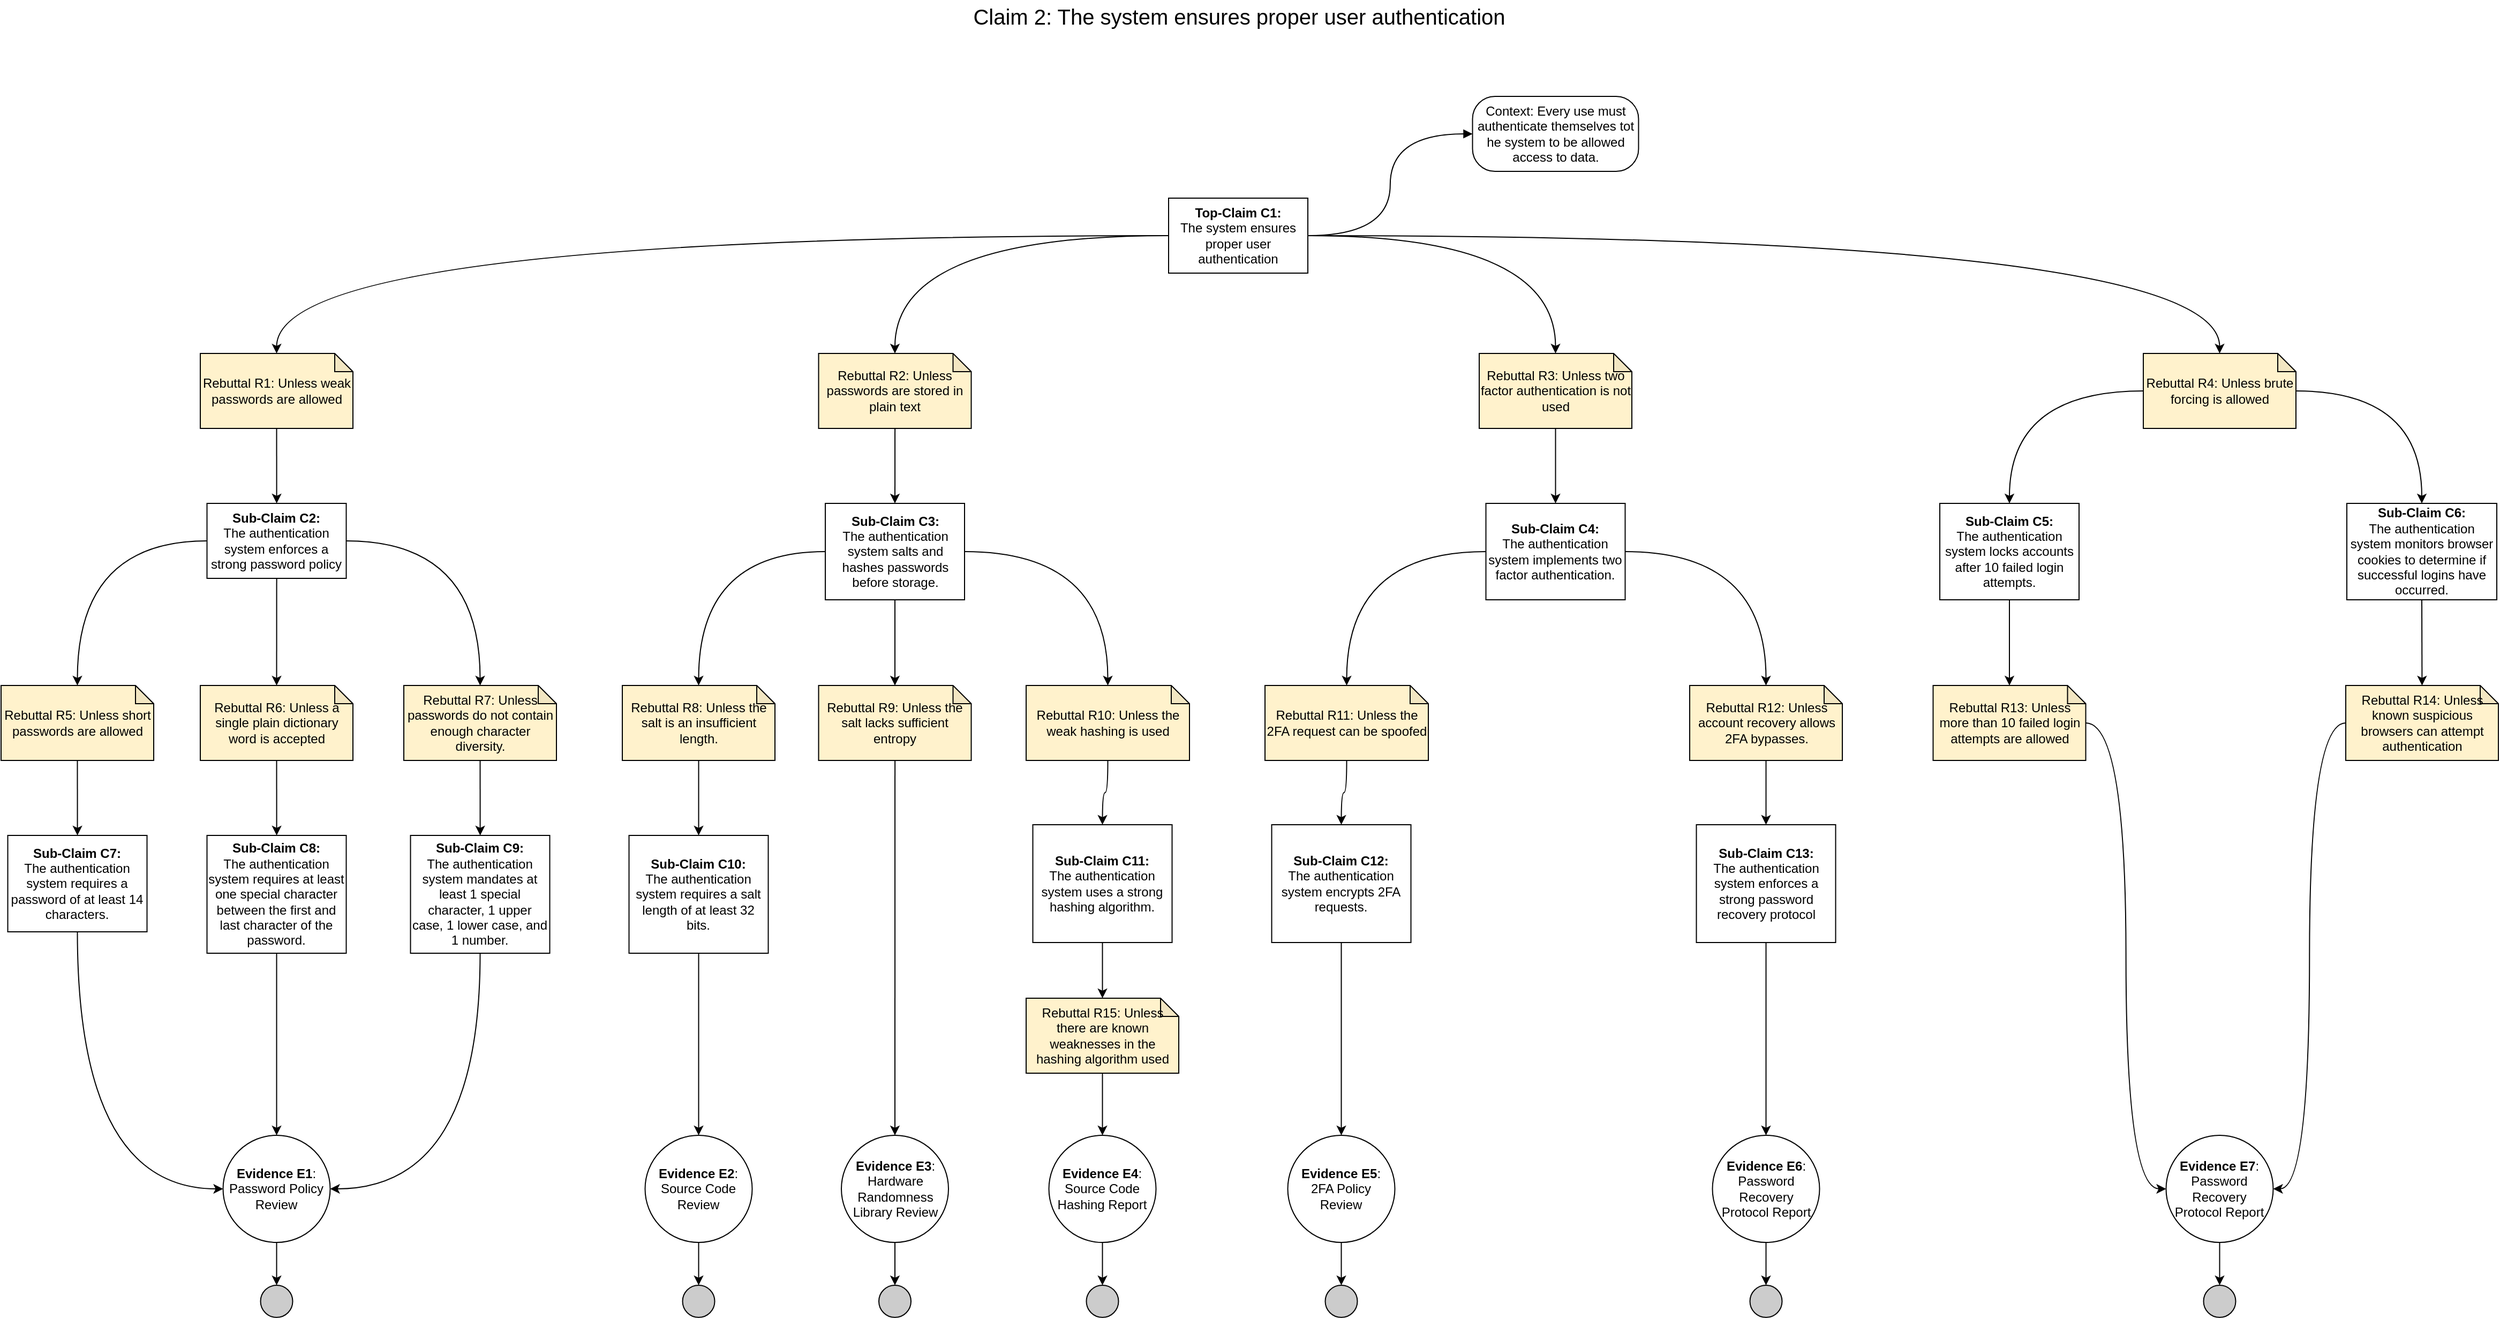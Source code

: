 <mxfile version="15.4.3" type="device"><diagram id="3KmeUak_oXEXrXEWpe3E" name="Page-1"><mxGraphModel dx="3555" dy="1720" grid="1" gridSize="10" guides="1" tooltips="1" connect="1" arrows="1" fold="1" page="1" pageScale="1" pageWidth="850" pageHeight="1100" math="0" shadow="0"><root><mxCell id="0"/><mxCell id="1" parent="0"/><mxCell id="GILHHJ5YNqT7zgutua1H-2" style="edgeStyle=orthogonalEdgeStyle;rounded=0;orthogonalLoop=1;jettySize=auto;html=1;exitX=1;exitY=0.5;exitDx=0;exitDy=0;entryX=0;entryY=0.5;entryDx=0;entryDy=0;endArrow=block;endFill=1;curved=1;" parent="1" source="GILHHJ5YNqT7zgutua1H-5" target="GILHHJ5YNqT7zgutua1H-6" edge="1"><mxGeometry relative="1" as="geometry"/></mxCell><mxCell id="Vla3YS8Pwp-PJgol3_qW-8" style="edgeStyle=orthogonalEdgeStyle;rounded=0;orthogonalLoop=1;jettySize=auto;html=1;curved=1;" parent="1" source="GILHHJ5YNqT7zgutua1H-5" target="Vla3YS8Pwp-PJgol3_qW-1" edge="1"><mxGeometry relative="1" as="geometry"/></mxCell><mxCell id="Vla3YS8Pwp-PJgol3_qW-25" style="edgeStyle=orthogonalEdgeStyle;curved=1;rounded=0;orthogonalLoop=1;jettySize=auto;html=1;entryX=0.5;entryY=0;entryDx=0;entryDy=0;entryPerimeter=0;" parent="1" source="GILHHJ5YNqT7zgutua1H-5" target="Vla3YS8Pwp-PJgol3_qW-7" edge="1"><mxGeometry relative="1" as="geometry"/></mxCell><mxCell id="yyoN3XcpVC-Z2EsC0sd3-19" style="edgeStyle=orthogonalEdgeStyle;curved=1;rounded=0;orthogonalLoop=1;jettySize=auto;html=1;entryX=0.5;entryY=0;entryDx=0;entryDy=0;entryPerimeter=0;" edge="1" parent="1" source="GILHHJ5YNqT7zgutua1H-5" target="Vla3YS8Pwp-PJgol3_qW-5"><mxGeometry relative="1" as="geometry"/></mxCell><mxCell id="yyoN3XcpVC-Z2EsC0sd3-32" style="edgeStyle=orthogonalEdgeStyle;curved=1;rounded=0;orthogonalLoop=1;jettySize=auto;html=1;entryX=0.5;entryY=0;entryDx=0;entryDy=0;entryPerimeter=0;" edge="1" parent="1" source="GILHHJ5YNqT7zgutua1H-5" target="Vla3YS8Pwp-PJgol3_qW-6"><mxGeometry relative="1" as="geometry"/></mxCell><mxCell id="GILHHJ5YNqT7zgutua1H-5" value="&lt;b&gt;Top-Claim C1:&lt;br&gt;&lt;/b&gt;The system ensures proper user authentication" style="rounded=0;whiteSpace=wrap;html=1;" parent="1" vertex="1"><mxGeometry x="1240" y="305" width="130" height="70" as="geometry"/></mxCell><mxCell id="GILHHJ5YNqT7zgutua1H-6" value="Context: Every use must authenticate themselves tot he system to be allowed access to data." style="rounded=1;whiteSpace=wrap;html=1;arcSize=30;" parent="1" vertex="1"><mxGeometry x="1523.75" y="210" width="155" height="70" as="geometry"/></mxCell><mxCell id="9RY7iUuFAWAuQtubhsNZ-1" value="&lt;font style=&quot;font-size: 20px&quot;&gt;&lt;font style=&quot;font-size: 20px&quot;&gt;Claim 2: &lt;/font&gt;&lt;/font&gt;&lt;font style=&quot;font-size: 20px&quot;&gt;&lt;font style=&quot;font-size: 20px&quot;&gt;The system ensures proper user authentication&lt;/font&gt;&lt;/font&gt;" style="text;html=1;strokeColor=none;fillColor=none;align=center;verticalAlign=middle;whiteSpace=wrap;rounded=0;fontSize=20;" parent="1" vertex="1"><mxGeometry x="526" y="120" width="1560" height="30" as="geometry"/></mxCell><mxCell id="Vla3YS8Pwp-PJgol3_qW-11" style="edgeStyle=orthogonalEdgeStyle;curved=1;rounded=0;orthogonalLoop=1;jettySize=auto;html=1;" parent="1" source="Vla3YS8Pwp-PJgol3_qW-1" target="Vla3YS8Pwp-PJgol3_qW-10" edge="1"><mxGeometry relative="1" as="geometry"/></mxCell><mxCell id="Vla3YS8Pwp-PJgol3_qW-1" value="Rebuttal R1: Unless weak passwords are allowed" style="shape=note;whiteSpace=wrap;html=1;backgroundOutline=1;darkOpacity=0.05;size=17;fillColor=#FFF2CC;" parent="1" vertex="1"><mxGeometry x="336" y="450" width="142.5" height="70" as="geometry"/></mxCell><mxCell id="yyoN3XcpVC-Z2EsC0sd3-21" style="edgeStyle=orthogonalEdgeStyle;curved=1;rounded=0;orthogonalLoop=1;jettySize=auto;html=1;entryX=0.5;entryY=0;entryDx=0;entryDy=0;" edge="1" parent="1" source="Vla3YS8Pwp-PJgol3_qW-5" target="yyoN3XcpVC-Z2EsC0sd3-20"><mxGeometry relative="1" as="geometry"><mxPoint x="1610" y="570" as="targetPoint"/></mxGeometry></mxCell><mxCell id="Vla3YS8Pwp-PJgol3_qW-5" value="Rebuttal R3: Unless two factor authentication is not used" style="shape=note;whiteSpace=wrap;html=1;backgroundOutline=1;darkOpacity=0.05;size=17;fillColor=#FFF2CC;" parent="1" vertex="1"><mxGeometry x="1530" y="450" width="142.5" height="70" as="geometry"/></mxCell><mxCell id="yyoN3XcpVC-Z2EsC0sd3-100" style="edgeStyle=orthogonalEdgeStyle;curved=1;rounded=0;orthogonalLoop=1;jettySize=auto;html=1;entryX=0.5;entryY=0;entryDx=0;entryDy=0;" edge="1" parent="1" source="Vla3YS8Pwp-PJgol3_qW-6" target="yyoN3XcpVC-Z2EsC0sd3-99"><mxGeometry relative="1" as="geometry"/></mxCell><mxCell id="yyoN3XcpVC-Z2EsC0sd3-106" style="edgeStyle=orthogonalEdgeStyle;curved=1;rounded=0;orthogonalLoop=1;jettySize=auto;html=1;entryX=0.5;entryY=0;entryDx=0;entryDy=0;" edge="1" parent="1" source="Vla3YS8Pwp-PJgol3_qW-6" target="yyoN3XcpVC-Z2EsC0sd3-105"><mxGeometry relative="1" as="geometry"/></mxCell><mxCell id="Vla3YS8Pwp-PJgol3_qW-6" value="Rebuttal R4: Unless brute forcing is allowed" style="shape=note;whiteSpace=wrap;html=1;backgroundOutline=1;darkOpacity=0.05;size=17;fillColor=#FFF2CC;" parent="1" vertex="1"><mxGeometry x="2150" y="450" width="142.5" height="70" as="geometry"/></mxCell><mxCell id="Vla3YS8Pwp-PJgol3_qW-27" style="edgeStyle=orthogonalEdgeStyle;curved=1;rounded=0;orthogonalLoop=1;jettySize=auto;html=1;entryX=0.5;entryY=0;entryDx=0;entryDy=0;" parent="1" source="Vla3YS8Pwp-PJgol3_qW-7" target="Vla3YS8Pwp-PJgol3_qW-26" edge="1"><mxGeometry relative="1" as="geometry"/></mxCell><mxCell id="Vla3YS8Pwp-PJgol3_qW-7" value="Rebuttal R2: Unless passwords are stored in plain text" style="shape=note;whiteSpace=wrap;html=1;backgroundOutline=1;darkOpacity=0.05;size=17;fillColor=#FFF2CC;" parent="1" vertex="1"><mxGeometry x="913.25" y="450" width="142.5" height="70" as="geometry"/></mxCell><mxCell id="Vla3YS8Pwp-PJgol3_qW-14" style="edgeStyle=orthogonalEdgeStyle;curved=1;rounded=0;orthogonalLoop=1;jettySize=auto;html=1;" parent="1" source="Vla3YS8Pwp-PJgol3_qW-10" target="Vla3YS8Pwp-PJgol3_qW-13" edge="1"><mxGeometry relative="1" as="geometry"/></mxCell><mxCell id="Vla3YS8Pwp-PJgol3_qW-17" style="edgeStyle=orthogonalEdgeStyle;curved=1;rounded=0;orthogonalLoop=1;jettySize=auto;html=1;" parent="1" source="Vla3YS8Pwp-PJgol3_qW-10" target="Vla3YS8Pwp-PJgol3_qW-15" edge="1"><mxGeometry relative="1" as="geometry"/></mxCell><mxCell id="Vla3YS8Pwp-PJgol3_qW-18" style="edgeStyle=orthogonalEdgeStyle;curved=1;rounded=0;orthogonalLoop=1;jettySize=auto;html=1;" parent="1" source="Vla3YS8Pwp-PJgol3_qW-10" target="Vla3YS8Pwp-PJgol3_qW-16" edge="1"><mxGeometry relative="1" as="geometry"/></mxCell><mxCell id="Vla3YS8Pwp-PJgol3_qW-10" value="&lt;b&gt;Sub-Claim C2:&lt;br&gt;&lt;/b&gt;The authentication system enforces a strong password policy" style="rounded=0;whiteSpace=wrap;html=1;" parent="1" vertex="1"><mxGeometry x="342.25" y="590" width="130" height="70" as="geometry"/></mxCell><mxCell id="Vla3YS8Pwp-PJgol3_qW-20" style="edgeStyle=orthogonalEdgeStyle;curved=1;rounded=0;orthogonalLoop=1;jettySize=auto;html=1;" parent="1" source="Vla3YS8Pwp-PJgol3_qW-13" target="Vla3YS8Pwp-PJgol3_qW-19" edge="1"><mxGeometry relative="1" as="geometry"/></mxCell><mxCell id="Vla3YS8Pwp-PJgol3_qW-13" value="Rebuttal R5: Unless short passwords are allowed" style="shape=note;whiteSpace=wrap;html=1;backgroundOutline=1;darkOpacity=0.05;size=17;fillColor=#FFF2CC;" parent="1" vertex="1"><mxGeometry x="150" y="760" width="142.5" height="70" as="geometry"/></mxCell><mxCell id="Vla3YS8Pwp-PJgol3_qW-22" style="edgeStyle=orthogonalEdgeStyle;curved=1;rounded=0;orthogonalLoop=1;jettySize=auto;html=1;" parent="1" source="Vla3YS8Pwp-PJgol3_qW-15" target="Vla3YS8Pwp-PJgol3_qW-21" edge="1"><mxGeometry relative="1" as="geometry"/></mxCell><mxCell id="Vla3YS8Pwp-PJgol3_qW-15" value="Rebuttal R6: Unless a single plain dictionary word is accepted" style="shape=note;whiteSpace=wrap;html=1;backgroundOutline=1;darkOpacity=0.05;size=17;fillColor=#FFF2CC;" parent="1" vertex="1"><mxGeometry x="336" y="760" width="142.5" height="70" as="geometry"/></mxCell><mxCell id="Vla3YS8Pwp-PJgol3_qW-24" style="edgeStyle=orthogonalEdgeStyle;curved=1;rounded=0;orthogonalLoop=1;jettySize=auto;html=1;" parent="1" source="Vla3YS8Pwp-PJgol3_qW-16" target="Vla3YS8Pwp-PJgol3_qW-23" edge="1"><mxGeometry relative="1" as="geometry"/></mxCell><mxCell id="Vla3YS8Pwp-PJgol3_qW-16" value="Rebuttal R7: Unless passwords do not contain enough character diversity." style="shape=note;whiteSpace=wrap;html=1;backgroundOutline=1;darkOpacity=0.05;size=17;fillColor=#FFF2CC;" parent="1" vertex="1"><mxGeometry x="526" y="760" width="142.5" height="70" as="geometry"/></mxCell><mxCell id="yyoN3XcpVC-Z2EsC0sd3-37" style="edgeStyle=orthogonalEdgeStyle;curved=1;rounded=0;orthogonalLoop=1;jettySize=auto;html=1;entryX=0;entryY=0.5;entryDx=0;entryDy=0;exitX=0.5;exitY=1;exitDx=0;exitDy=0;" edge="1" parent="1" source="Vla3YS8Pwp-PJgol3_qW-19" target="yyoN3XcpVC-Z2EsC0sd3-34"><mxGeometry relative="1" as="geometry"/></mxCell><mxCell id="Vla3YS8Pwp-PJgol3_qW-19" value="&lt;b&gt;Sub-Claim C7:&lt;br&gt;&lt;/b&gt;The authentication system requires a password of at least 14 characters." style="rounded=0;whiteSpace=wrap;html=1;" parent="1" vertex="1"><mxGeometry x="156.25" y="900" width="130" height="90" as="geometry"/></mxCell><mxCell id="yyoN3XcpVC-Z2EsC0sd3-40" style="edgeStyle=orthogonalEdgeStyle;curved=1;rounded=0;orthogonalLoop=1;jettySize=auto;html=1;entryX=0.5;entryY=0;entryDx=0;entryDy=0;" edge="1" parent="1" source="Vla3YS8Pwp-PJgol3_qW-21" target="yyoN3XcpVC-Z2EsC0sd3-34"><mxGeometry relative="1" as="geometry"/></mxCell><mxCell id="Vla3YS8Pwp-PJgol3_qW-21" value="&lt;b&gt;Sub-Claim C8:&lt;br&gt;&lt;/b&gt;The authentication system requires at least one special character between the first and last character of the password. " style="rounded=0;whiteSpace=wrap;html=1;" parent="1" vertex="1"><mxGeometry x="342.25" y="900" width="130" height="110" as="geometry"/></mxCell><mxCell id="yyoN3XcpVC-Z2EsC0sd3-38" style="edgeStyle=orthogonalEdgeStyle;curved=1;rounded=0;orthogonalLoop=1;jettySize=auto;html=1;entryX=1;entryY=0.5;entryDx=0;entryDy=0;exitX=0.5;exitY=1;exitDx=0;exitDy=0;" edge="1" parent="1" source="Vla3YS8Pwp-PJgol3_qW-23" target="yyoN3XcpVC-Z2EsC0sd3-34"><mxGeometry relative="1" as="geometry"/></mxCell><mxCell id="Vla3YS8Pwp-PJgol3_qW-23" value="&lt;b&gt;Sub-Claim C9:&lt;br&gt;&lt;/b&gt;The authentication system mandates at least 1 special character, 1 upper case, 1 lower case, and 1 number." style="rounded=0;whiteSpace=wrap;html=1;" parent="1" vertex="1"><mxGeometry x="532.25" y="900" width="130" height="110" as="geometry"/></mxCell><mxCell id="Vla3YS8Pwp-PJgol3_qW-29" style="edgeStyle=orthogonalEdgeStyle;curved=1;rounded=0;orthogonalLoop=1;jettySize=auto;html=1;entryX=0.5;entryY=0;entryDx=0;entryDy=0;entryPerimeter=0;" parent="1" source="Vla3YS8Pwp-PJgol3_qW-26" target="Vla3YS8Pwp-PJgol3_qW-28" edge="1"><mxGeometry relative="1" as="geometry"/></mxCell><mxCell id="Vla3YS8Pwp-PJgol3_qW-31" style="edgeStyle=orthogonalEdgeStyle;curved=1;rounded=0;orthogonalLoop=1;jettySize=auto;html=1;entryX=0.5;entryY=0;entryDx=0;entryDy=0;entryPerimeter=0;" parent="1" source="Vla3YS8Pwp-PJgol3_qW-26" target="Vla3YS8Pwp-PJgol3_qW-30" edge="1"><mxGeometry relative="1" as="geometry"/></mxCell><mxCell id="Vla3YS8Pwp-PJgol3_qW-33" style="edgeStyle=orthogonalEdgeStyle;curved=1;rounded=0;orthogonalLoop=1;jettySize=auto;html=1;entryX=0.5;entryY=0;entryDx=0;entryDy=0;entryPerimeter=0;" parent="1" source="Vla3YS8Pwp-PJgol3_qW-26" target="Vla3YS8Pwp-PJgol3_qW-32" edge="1"><mxGeometry relative="1" as="geometry"/></mxCell><mxCell id="Vla3YS8Pwp-PJgol3_qW-26" value="&lt;b&gt;Sub-Claim C3:&lt;br&gt;&lt;/b&gt;The authentication system salts and hashes passwords before storage." style="rounded=0;whiteSpace=wrap;html=1;" parent="1" vertex="1"><mxGeometry x="919.5" y="590" width="130" height="90" as="geometry"/></mxCell><mxCell id="yyoN3XcpVC-Z2EsC0sd3-1" style="edgeStyle=orthogonalEdgeStyle;curved=1;rounded=0;orthogonalLoop=1;jettySize=auto;html=1;entryX=0.5;entryY=0;entryDx=0;entryDy=0;" edge="1" parent="1" source="Vla3YS8Pwp-PJgol3_qW-28" target="Vla3YS8Pwp-PJgol3_qW-34"><mxGeometry relative="1" as="geometry"/></mxCell><mxCell id="Vla3YS8Pwp-PJgol3_qW-28" value="Rebuttal R8: Unless the salt is an insufficient length." style="shape=note;whiteSpace=wrap;html=1;backgroundOutline=1;darkOpacity=0.05;size=17;fillColor=#FFF2CC;" parent="1" vertex="1"><mxGeometry x="730" y="760" width="142.5" height="70" as="geometry"/></mxCell><mxCell id="yyoN3XcpVC-Z2EsC0sd3-3" style="edgeStyle=orthogonalEdgeStyle;curved=1;rounded=0;orthogonalLoop=1;jettySize=auto;html=1;entryX=0.5;entryY=0;entryDx=0;entryDy=0;" edge="1" parent="1" source="Vla3YS8Pwp-PJgol3_qW-30" target="yyoN3XcpVC-Z2EsC0sd3-5"><mxGeometry relative="1" as="geometry"><mxPoint x="1020" y="880" as="targetPoint"/></mxGeometry></mxCell><mxCell id="Vla3YS8Pwp-PJgol3_qW-30" value="Rebuttal R9: Unless the salt lacks sufficient entropy" style="shape=note;whiteSpace=wrap;html=1;backgroundOutline=1;darkOpacity=0.05;size=17;fillColor=#FFF2CC;" parent="1" vertex="1"><mxGeometry x="913.25" y="760" width="142.5" height="70" as="geometry"/></mxCell><mxCell id="yyoN3XcpVC-Z2EsC0sd3-12" style="edgeStyle=orthogonalEdgeStyle;curved=1;rounded=0;orthogonalLoop=1;jettySize=auto;html=1;entryX=0.5;entryY=0;entryDx=0;entryDy=0;" edge="1" parent="1" source="Vla3YS8Pwp-PJgol3_qW-32" target="yyoN3XcpVC-Z2EsC0sd3-11"><mxGeometry relative="1" as="geometry"/></mxCell><mxCell id="Vla3YS8Pwp-PJgol3_qW-32" value="Rebuttal R10: Unless the weak hashing is used" style="shape=note;whiteSpace=wrap;html=1;backgroundOutline=1;darkOpacity=0.05;size=17;fillColor=#FFF2CC;" parent="1" vertex="1"><mxGeometry x="1107" y="760" width="152.5" height="70" as="geometry"/></mxCell><mxCell id="yyoN3XcpVC-Z2EsC0sd3-10" style="edgeStyle=orthogonalEdgeStyle;curved=1;rounded=0;orthogonalLoop=1;jettySize=auto;html=1;entryX=0.5;entryY=0;entryDx=0;entryDy=0;" edge="1" parent="1" source="Vla3YS8Pwp-PJgol3_qW-34" target="yyoN3XcpVC-Z2EsC0sd3-8"><mxGeometry relative="1" as="geometry"/></mxCell><mxCell id="Vla3YS8Pwp-PJgol3_qW-34" value="&lt;b&gt;Sub-Claim C10:&lt;br&gt;&lt;/b&gt;The authentication system requires a salt length of at least 32 bits." style="rounded=0;whiteSpace=wrap;html=1;" parent="1" vertex="1"><mxGeometry x="736.25" y="900" width="130" height="110" as="geometry"/></mxCell><mxCell id="yyoN3XcpVC-Z2EsC0sd3-4" value="" style="edgeStyle=orthogonalEdgeStyle;curved=1;rounded=0;orthogonalLoop=1;jettySize=auto;html=1;" edge="1" parent="1" source="yyoN3XcpVC-Z2EsC0sd3-5" target="yyoN3XcpVC-Z2EsC0sd3-6"><mxGeometry relative="1" as="geometry"/></mxCell><mxCell id="yyoN3XcpVC-Z2EsC0sd3-5" value="&lt;b&gt;Evidence E3&lt;/b&gt;:&lt;br&gt;Hardware Randomness Library Review" style="ellipse;whiteSpace=wrap;html=1;aspect=fixed;fillColor=#ffffff;rounded=0;" vertex="1" parent="1"><mxGeometry x="934.5" y="1180" width="100" height="100" as="geometry"/></mxCell><mxCell id="yyoN3XcpVC-Z2EsC0sd3-6" value="" style="ellipse;whiteSpace=wrap;html=1;aspect=fixed;fillColor=#CCCCCC;" vertex="1" parent="1"><mxGeometry x="969.5" y="1320" width="30" height="30" as="geometry"/></mxCell><mxCell id="yyoN3XcpVC-Z2EsC0sd3-7" value="" style="edgeStyle=orthogonalEdgeStyle;curved=1;rounded=0;orthogonalLoop=1;jettySize=auto;html=1;" edge="1" parent="1" source="yyoN3XcpVC-Z2EsC0sd3-8" target="yyoN3XcpVC-Z2EsC0sd3-9"><mxGeometry relative="1" as="geometry"/></mxCell><mxCell id="yyoN3XcpVC-Z2EsC0sd3-8" value="&lt;b&gt;Evidence E2&lt;/b&gt;:&lt;br&gt;Source Code Review" style="ellipse;whiteSpace=wrap;html=1;aspect=fixed;fillColor=#ffffff;rounded=0;" vertex="1" parent="1"><mxGeometry x="751.25" y="1180" width="100" height="100" as="geometry"/></mxCell><mxCell id="yyoN3XcpVC-Z2EsC0sd3-9" value="" style="ellipse;whiteSpace=wrap;html=1;aspect=fixed;fillColor=#CCCCCC;" vertex="1" parent="1"><mxGeometry x="786.25" y="1320" width="30" height="30" as="geometry"/></mxCell><mxCell id="yyoN3XcpVC-Z2EsC0sd3-14" style="edgeStyle=orthogonalEdgeStyle;curved=1;rounded=0;orthogonalLoop=1;jettySize=auto;html=1;entryX=0.5;entryY=0;entryDx=0;entryDy=0;entryPerimeter=0;" edge="1" parent="1" source="yyoN3XcpVC-Z2EsC0sd3-11" target="yyoN3XcpVC-Z2EsC0sd3-13"><mxGeometry relative="1" as="geometry"/></mxCell><mxCell id="yyoN3XcpVC-Z2EsC0sd3-11" value="&lt;b&gt;Sub-Claim C11:&lt;br&gt;&lt;/b&gt;The authentication system uses a strong hashing algorithm." style="rounded=0;whiteSpace=wrap;html=1;" vertex="1" parent="1"><mxGeometry x="1113.25" y="890" width="130" height="110" as="geometry"/></mxCell><mxCell id="yyoN3XcpVC-Z2EsC0sd3-18" style="edgeStyle=orthogonalEdgeStyle;curved=1;rounded=0;orthogonalLoop=1;jettySize=auto;html=1;entryX=0.5;entryY=0;entryDx=0;entryDy=0;" edge="1" parent="1" source="yyoN3XcpVC-Z2EsC0sd3-13" target="yyoN3XcpVC-Z2EsC0sd3-16"><mxGeometry relative="1" as="geometry"><mxPoint x="1200" y="1160" as="targetPoint"/></mxGeometry></mxCell><mxCell id="yyoN3XcpVC-Z2EsC0sd3-13" value="Rebuttal R15: Unless there are known weaknesses in the hashing algorithm used" style="shape=note;whiteSpace=wrap;html=1;backgroundOutline=1;darkOpacity=0.05;size=17;fillColor=#FFF2CC;" vertex="1" parent="1"><mxGeometry x="1107" y="1052" width="142.5" height="70" as="geometry"/></mxCell><mxCell id="yyoN3XcpVC-Z2EsC0sd3-15" value="" style="edgeStyle=orthogonalEdgeStyle;curved=1;rounded=0;orthogonalLoop=1;jettySize=auto;html=1;" edge="1" parent="1" source="yyoN3XcpVC-Z2EsC0sd3-16" target="yyoN3XcpVC-Z2EsC0sd3-17"><mxGeometry relative="1" as="geometry"/></mxCell><mxCell id="yyoN3XcpVC-Z2EsC0sd3-16" value="&lt;b&gt;Evidence E4&lt;/b&gt;:&lt;br&gt;Source Code Hashing Report" style="ellipse;whiteSpace=wrap;html=1;aspect=fixed;fillColor=#ffffff;rounded=0;" vertex="1" parent="1"><mxGeometry x="1128.25" y="1180" width="100" height="100" as="geometry"/></mxCell><mxCell id="yyoN3XcpVC-Z2EsC0sd3-17" value="" style="ellipse;whiteSpace=wrap;html=1;aspect=fixed;fillColor=#CCCCCC;" vertex="1" parent="1"><mxGeometry x="1163.25" y="1320" width="30" height="30" as="geometry"/></mxCell><mxCell id="yyoN3XcpVC-Z2EsC0sd3-25" style="edgeStyle=orthogonalEdgeStyle;curved=1;rounded=0;orthogonalLoop=1;jettySize=auto;html=1;entryX=0.5;entryY=0;entryDx=0;entryDy=0;entryPerimeter=0;" edge="1" parent="1" source="yyoN3XcpVC-Z2EsC0sd3-20" target="yyoN3XcpVC-Z2EsC0sd3-22"><mxGeometry relative="1" as="geometry"/></mxCell><mxCell id="yyoN3XcpVC-Z2EsC0sd3-27" style="edgeStyle=orthogonalEdgeStyle;curved=1;rounded=0;orthogonalLoop=1;jettySize=auto;html=1;entryX=0.5;entryY=0;entryDx=0;entryDy=0;entryPerimeter=0;" edge="1" parent="1" source="yyoN3XcpVC-Z2EsC0sd3-20" target="yyoN3XcpVC-Z2EsC0sd3-23"><mxGeometry relative="1" as="geometry"/></mxCell><mxCell id="yyoN3XcpVC-Z2EsC0sd3-20" value="&lt;b&gt;Sub-Claim C4:&lt;br&gt;&lt;/b&gt;The authentication system implements two factor authentication." style="rounded=0;whiteSpace=wrap;html=1;" vertex="1" parent="1"><mxGeometry x="1536.25" y="590" width="130" height="90" as="geometry"/></mxCell><mxCell id="yyoN3XcpVC-Z2EsC0sd3-29" style="edgeStyle=orthogonalEdgeStyle;curved=1;rounded=0;orthogonalLoop=1;jettySize=auto;html=1;entryX=0.5;entryY=0;entryDx=0;entryDy=0;" edge="1" parent="1" source="yyoN3XcpVC-Z2EsC0sd3-22" target="yyoN3XcpVC-Z2EsC0sd3-28"><mxGeometry relative="1" as="geometry"/></mxCell><mxCell id="yyoN3XcpVC-Z2EsC0sd3-22" value="Rebuttal R11: Unless the 2FA request can be spoofed" style="shape=note;whiteSpace=wrap;html=1;backgroundOutline=1;darkOpacity=0.05;size=17;fillColor=#FFF2CC;" vertex="1" parent="1"><mxGeometry x="1330" y="760" width="152.5" height="70" as="geometry"/></mxCell><mxCell id="yyoN3XcpVC-Z2EsC0sd3-31" style="edgeStyle=orthogonalEdgeStyle;curved=1;rounded=0;orthogonalLoop=1;jettySize=auto;html=1;entryX=0.5;entryY=0;entryDx=0;entryDy=0;" edge="1" parent="1" source="yyoN3XcpVC-Z2EsC0sd3-23" target="yyoN3XcpVC-Z2EsC0sd3-30"><mxGeometry relative="1" as="geometry"/></mxCell><mxCell id="yyoN3XcpVC-Z2EsC0sd3-23" value="Rebuttal R12: Unless account recovery allows 2FA bypasses." style="shape=note;whiteSpace=wrap;html=1;backgroundOutline=1;darkOpacity=0.05;size=17;fillColor=#FFF2CC;" vertex="1" parent="1"><mxGeometry x="1726.5" y="760" width="142.5" height="70" as="geometry"/></mxCell><mxCell id="yyoN3XcpVC-Z2EsC0sd3-94" style="edgeStyle=orthogonalEdgeStyle;curved=1;rounded=0;orthogonalLoop=1;jettySize=auto;html=1;entryX=0.5;entryY=0;entryDx=0;entryDy=0;" edge="1" parent="1" source="yyoN3XcpVC-Z2EsC0sd3-28" target="yyoN3XcpVC-Z2EsC0sd3-92"><mxGeometry relative="1" as="geometry"/></mxCell><mxCell id="yyoN3XcpVC-Z2EsC0sd3-28" value="&lt;b&gt;Sub-Claim C12:&lt;br&gt;&lt;/b&gt;The authentication system encrypts 2FA requests." style="rounded=0;whiteSpace=wrap;html=1;" vertex="1" parent="1"><mxGeometry x="1336.25" y="890" width="130" height="110" as="geometry"/></mxCell><mxCell id="yyoN3XcpVC-Z2EsC0sd3-98" style="edgeStyle=orthogonalEdgeStyle;curved=1;rounded=0;orthogonalLoop=1;jettySize=auto;html=1;entryX=0.5;entryY=0;entryDx=0;entryDy=0;" edge="1" parent="1" source="yyoN3XcpVC-Z2EsC0sd3-30" target="yyoN3XcpVC-Z2EsC0sd3-96"><mxGeometry relative="1" as="geometry"/></mxCell><mxCell id="yyoN3XcpVC-Z2EsC0sd3-30" value="&lt;b&gt;Sub-Claim C13:&lt;br&gt;&lt;/b&gt;The authentication system enforces a strong password recovery protocol" style="rounded=0;whiteSpace=wrap;html=1;" vertex="1" parent="1"><mxGeometry x="1732.75" y="890" width="130" height="110" as="geometry"/></mxCell><mxCell id="yyoN3XcpVC-Z2EsC0sd3-33" value="" style="edgeStyle=orthogonalEdgeStyle;curved=1;rounded=0;orthogonalLoop=1;jettySize=auto;html=1;" edge="1" parent="1" source="yyoN3XcpVC-Z2EsC0sd3-34" target="yyoN3XcpVC-Z2EsC0sd3-35"><mxGeometry relative="1" as="geometry"/></mxCell><mxCell id="yyoN3XcpVC-Z2EsC0sd3-34" value="&lt;b&gt;Evidence E1&lt;/b&gt;:&lt;br&gt;Password Policy Review" style="ellipse;whiteSpace=wrap;html=1;aspect=fixed;fillColor=#ffffff;rounded=0;" vertex="1" parent="1"><mxGeometry x="357.25" y="1180" width="100" height="100" as="geometry"/></mxCell><mxCell id="yyoN3XcpVC-Z2EsC0sd3-35" value="" style="ellipse;whiteSpace=wrap;html=1;aspect=fixed;fillColor=#CCCCCC;" vertex="1" parent="1"><mxGeometry x="392.25" y="1320" width="30" height="30" as="geometry"/></mxCell><mxCell id="yyoN3XcpVC-Z2EsC0sd3-91" value="" style="edgeStyle=orthogonalEdgeStyle;curved=1;rounded=0;orthogonalLoop=1;jettySize=auto;html=1;" edge="1" parent="1" source="yyoN3XcpVC-Z2EsC0sd3-92" target="yyoN3XcpVC-Z2EsC0sd3-93"><mxGeometry relative="1" as="geometry"/></mxCell><mxCell id="yyoN3XcpVC-Z2EsC0sd3-92" value="&lt;b&gt;Evidence E5&lt;/b&gt;:&lt;br&gt;2FA Policy Review" style="ellipse;whiteSpace=wrap;html=1;aspect=fixed;fillColor=#ffffff;rounded=0;" vertex="1" parent="1"><mxGeometry x="1351.25" y="1180" width="100" height="100" as="geometry"/></mxCell><mxCell id="yyoN3XcpVC-Z2EsC0sd3-93" value="" style="ellipse;whiteSpace=wrap;html=1;aspect=fixed;fillColor=#CCCCCC;" vertex="1" parent="1"><mxGeometry x="1386.25" y="1320" width="30" height="30" as="geometry"/></mxCell><mxCell id="yyoN3XcpVC-Z2EsC0sd3-95" value="" style="edgeStyle=orthogonalEdgeStyle;curved=1;rounded=0;orthogonalLoop=1;jettySize=auto;html=1;" edge="1" parent="1" source="yyoN3XcpVC-Z2EsC0sd3-96" target="yyoN3XcpVC-Z2EsC0sd3-97"><mxGeometry relative="1" as="geometry"/></mxCell><mxCell id="yyoN3XcpVC-Z2EsC0sd3-96" value="&lt;b&gt;Evidence E6&lt;/b&gt;:&lt;br&gt;Password Recovery Protocol Report" style="ellipse;whiteSpace=wrap;html=1;aspect=fixed;fillColor=#ffffff;rounded=0;" vertex="1" parent="1"><mxGeometry x="1747.75" y="1180" width="100" height="100" as="geometry"/></mxCell><mxCell id="yyoN3XcpVC-Z2EsC0sd3-97" value="" style="ellipse;whiteSpace=wrap;html=1;aspect=fixed;fillColor=#CCCCCC;" vertex="1" parent="1"><mxGeometry x="1782.75" y="1320" width="30" height="30" as="geometry"/></mxCell><mxCell id="yyoN3XcpVC-Z2EsC0sd3-108" style="edgeStyle=orthogonalEdgeStyle;curved=1;rounded=0;orthogonalLoop=1;jettySize=auto;html=1;entryX=0.5;entryY=0;entryDx=0;entryDy=0;entryPerimeter=0;" edge="1" parent="1" source="yyoN3XcpVC-Z2EsC0sd3-99" target="yyoN3XcpVC-Z2EsC0sd3-107"><mxGeometry relative="1" as="geometry"/></mxCell><mxCell id="yyoN3XcpVC-Z2EsC0sd3-99" value="&lt;b&gt;Sub-Claim C5:&lt;br&gt;&lt;/b&gt;The authentication system locks accounts after 10 failed login attempts." style="rounded=0;whiteSpace=wrap;html=1;" vertex="1" parent="1"><mxGeometry x="1960" y="590" width="130" height="90" as="geometry"/></mxCell><mxCell id="yyoN3XcpVC-Z2EsC0sd3-102" value="" style="edgeStyle=orthogonalEdgeStyle;curved=1;rounded=0;orthogonalLoop=1;jettySize=auto;html=1;" edge="1" parent="1" source="yyoN3XcpVC-Z2EsC0sd3-103" target="yyoN3XcpVC-Z2EsC0sd3-104"><mxGeometry relative="1" as="geometry"/></mxCell><mxCell id="yyoN3XcpVC-Z2EsC0sd3-103" value="&lt;b&gt;Evidence E7&lt;/b&gt;:&lt;br&gt;Password Recovery Protocol Report" style="ellipse;whiteSpace=wrap;html=1;aspect=fixed;fillColor=#ffffff;rounded=0;" vertex="1" parent="1"><mxGeometry x="2171.25" y="1180" width="100" height="100" as="geometry"/></mxCell><mxCell id="yyoN3XcpVC-Z2EsC0sd3-104" value="" style="ellipse;whiteSpace=wrap;html=1;aspect=fixed;fillColor=#CCCCCC;" vertex="1" parent="1"><mxGeometry x="2206.25" y="1320" width="30" height="30" as="geometry"/></mxCell><mxCell id="yyoN3XcpVC-Z2EsC0sd3-111" style="edgeStyle=orthogonalEdgeStyle;curved=1;rounded=0;orthogonalLoop=1;jettySize=auto;html=1;entryX=0.5;entryY=0;entryDx=0;entryDy=0;entryPerimeter=0;" edge="1" parent="1" source="yyoN3XcpVC-Z2EsC0sd3-105" target="yyoN3XcpVC-Z2EsC0sd3-110"><mxGeometry relative="1" as="geometry"/></mxCell><mxCell id="yyoN3XcpVC-Z2EsC0sd3-105" value="&lt;b&gt;Sub-Claim C6:&lt;br&gt;&lt;/b&gt;The authentication system monitors browser cookies to determine if successful logins have occurred. " style="rounded=0;whiteSpace=wrap;html=1;" vertex="1" parent="1"><mxGeometry x="2340" y="590" width="140" height="90" as="geometry"/></mxCell><mxCell id="yyoN3XcpVC-Z2EsC0sd3-109" style="edgeStyle=orthogonalEdgeStyle;curved=1;rounded=0;orthogonalLoop=1;jettySize=auto;html=1;entryX=0;entryY=0.5;entryDx=0;entryDy=0;" edge="1" parent="1" source="yyoN3XcpVC-Z2EsC0sd3-107" target="yyoN3XcpVC-Z2EsC0sd3-103"><mxGeometry relative="1" as="geometry"/></mxCell><mxCell id="yyoN3XcpVC-Z2EsC0sd3-107" value="Rebuttal R13: Unless more than 10 failed login attempts are allowed" style="shape=note;whiteSpace=wrap;html=1;backgroundOutline=1;darkOpacity=0.05;size=17;fillColor=#FFF2CC;" vertex="1" parent="1"><mxGeometry x="1953.75" y="760" width="142.5" height="70" as="geometry"/></mxCell><mxCell id="yyoN3XcpVC-Z2EsC0sd3-112" style="edgeStyle=orthogonalEdgeStyle;curved=1;rounded=0;orthogonalLoop=1;jettySize=auto;html=1;entryX=1;entryY=0.5;entryDx=0;entryDy=0;" edge="1" parent="1" source="yyoN3XcpVC-Z2EsC0sd3-110" target="yyoN3XcpVC-Z2EsC0sd3-103"><mxGeometry relative="1" as="geometry"/></mxCell><mxCell id="yyoN3XcpVC-Z2EsC0sd3-110" value="Rebuttal R14: Unless known suspicious browsers can attempt authentication" style="shape=note;whiteSpace=wrap;html=1;backgroundOutline=1;darkOpacity=0.05;size=17;fillColor=#FFF2CC;" vertex="1" parent="1"><mxGeometry x="2339" y="760" width="142.5" height="70" as="geometry"/></mxCell></root></mxGraphModel></diagram></mxfile>